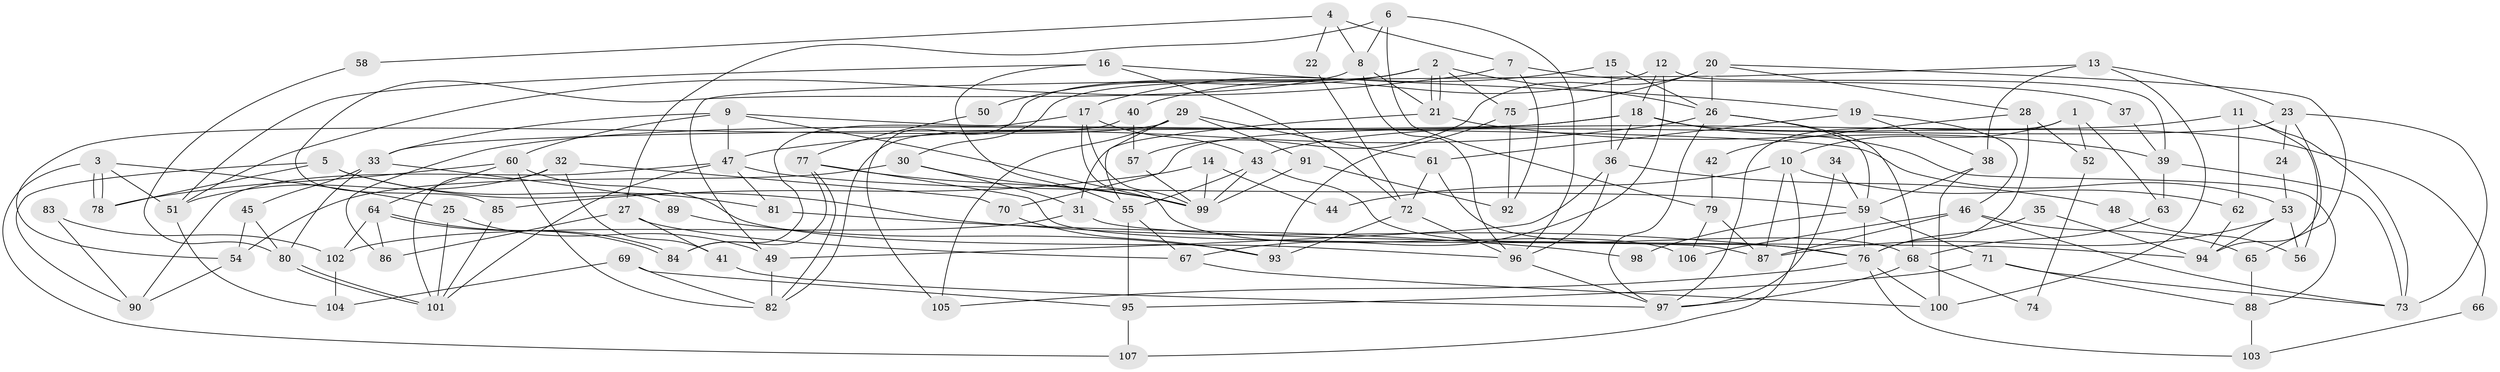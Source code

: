 // Generated by graph-tools (version 1.1) at 2025/15/03/09/25 04:15:02]
// undirected, 107 vertices, 214 edges
graph export_dot {
graph [start="1"]
  node [color=gray90,style=filled];
  1;
  2;
  3;
  4;
  5;
  6;
  7;
  8;
  9;
  10;
  11;
  12;
  13;
  14;
  15;
  16;
  17;
  18;
  19;
  20;
  21;
  22;
  23;
  24;
  25;
  26;
  27;
  28;
  29;
  30;
  31;
  32;
  33;
  34;
  35;
  36;
  37;
  38;
  39;
  40;
  41;
  42;
  43;
  44;
  45;
  46;
  47;
  48;
  49;
  50;
  51;
  52;
  53;
  54;
  55;
  56;
  57;
  58;
  59;
  60;
  61;
  62;
  63;
  64;
  65;
  66;
  67;
  68;
  69;
  70;
  71;
  72;
  73;
  74;
  75;
  76;
  77;
  78;
  79;
  80;
  81;
  82;
  83;
  84;
  85;
  86;
  87;
  88;
  89;
  90;
  91;
  92;
  93;
  94;
  95;
  96;
  97;
  98;
  99;
  100;
  101;
  102;
  103;
  104;
  105;
  106;
  107;
  1 -- 63;
  1 -- 10;
  1 -- 52;
  1 -- 97;
  2 -- 75;
  2 -- 21;
  2 -- 21;
  2 -- 26;
  2 -- 30;
  2 -- 50;
  2 -- 105;
  3 -- 51;
  3 -- 78;
  3 -- 78;
  3 -- 25;
  3 -- 107;
  4 -- 7;
  4 -- 8;
  4 -- 22;
  4 -- 58;
  5 -- 76;
  5 -- 90;
  5 -- 78;
  5 -- 81;
  6 -- 8;
  6 -- 96;
  6 -- 27;
  6 -- 79;
  7 -- 51;
  7 -- 92;
  7 -- 37;
  8 -- 96;
  8 -- 21;
  8 -- 85;
  9 -- 99;
  9 -- 60;
  9 -- 33;
  9 -- 47;
  9 -- 53;
  10 -- 87;
  10 -- 62;
  10 -- 44;
  10 -- 107;
  11 -- 73;
  11 -- 43;
  11 -- 56;
  11 -- 62;
  12 -- 67;
  12 -- 39;
  12 -- 18;
  12 -- 40;
  13 -- 49;
  13 -- 100;
  13 -- 23;
  13 -- 38;
  14 -- 99;
  14 -- 85;
  14 -- 44;
  15 -- 17;
  15 -- 26;
  15 -- 36;
  16 -- 72;
  16 -- 55;
  16 -- 19;
  16 -- 51;
  17 -- 43;
  17 -- 99;
  17 -- 84;
  17 -- 106;
  18 -- 36;
  18 -- 33;
  18 -- 66;
  18 -- 86;
  18 -- 88;
  19 -- 38;
  19 -- 46;
  19 -- 61;
  20 -- 57;
  20 -- 26;
  20 -- 28;
  20 -- 65;
  20 -- 75;
  21 -- 31;
  21 -- 39;
  22 -- 72;
  23 -- 73;
  23 -- 24;
  23 -- 70;
  23 -- 94;
  24 -- 53;
  25 -- 101;
  25 -- 49;
  26 -- 47;
  26 -- 59;
  26 -- 68;
  26 -- 97;
  27 -- 86;
  27 -- 41;
  27 -- 67;
  28 -- 76;
  28 -- 42;
  28 -- 52;
  29 -- 54;
  29 -- 61;
  29 -- 55;
  29 -- 91;
  29 -- 105;
  30 -- 99;
  30 -- 31;
  30 -- 54;
  31 -- 94;
  31 -- 102;
  32 -- 41;
  32 -- 101;
  32 -- 51;
  32 -- 70;
  33 -- 45;
  33 -- 80;
  33 -- 89;
  34 -- 97;
  34 -- 59;
  35 -- 94;
  35 -- 76;
  36 -- 96;
  36 -- 48;
  36 -- 49;
  37 -- 39;
  38 -- 59;
  38 -- 100;
  39 -- 73;
  39 -- 63;
  40 -- 82;
  40 -- 57;
  41 -- 97;
  42 -- 79;
  43 -- 55;
  43 -- 68;
  43 -- 99;
  45 -- 80;
  45 -- 54;
  46 -- 65;
  46 -- 73;
  46 -- 87;
  46 -- 106;
  47 -- 59;
  47 -- 81;
  47 -- 90;
  47 -- 101;
  48 -- 56;
  49 -- 82;
  50 -- 77;
  51 -- 104;
  52 -- 74;
  53 -- 87;
  53 -- 56;
  53 -- 94;
  54 -- 90;
  55 -- 95;
  55 -- 67;
  57 -- 99;
  58 -- 80;
  59 -- 76;
  59 -- 71;
  59 -- 98;
  60 -- 78;
  60 -- 82;
  60 -- 64;
  60 -- 96;
  61 -- 76;
  61 -- 72;
  62 -- 94;
  63 -- 68;
  64 -- 84;
  64 -- 84;
  64 -- 86;
  64 -- 102;
  65 -- 88;
  66 -- 103;
  67 -- 100;
  68 -- 97;
  68 -- 74;
  69 -- 82;
  69 -- 104;
  69 -- 95;
  70 -- 93;
  71 -- 95;
  71 -- 73;
  71 -- 88;
  72 -- 96;
  72 -- 93;
  75 -- 93;
  75 -- 92;
  76 -- 100;
  76 -- 105;
  76 -- 103;
  77 -- 84;
  77 -- 87;
  77 -- 82;
  77 -- 99;
  79 -- 106;
  79 -- 87;
  80 -- 101;
  80 -- 101;
  81 -- 98;
  83 -- 102;
  83 -- 90;
  85 -- 101;
  88 -- 103;
  89 -- 93;
  91 -- 99;
  91 -- 92;
  95 -- 107;
  96 -- 97;
  102 -- 104;
}
